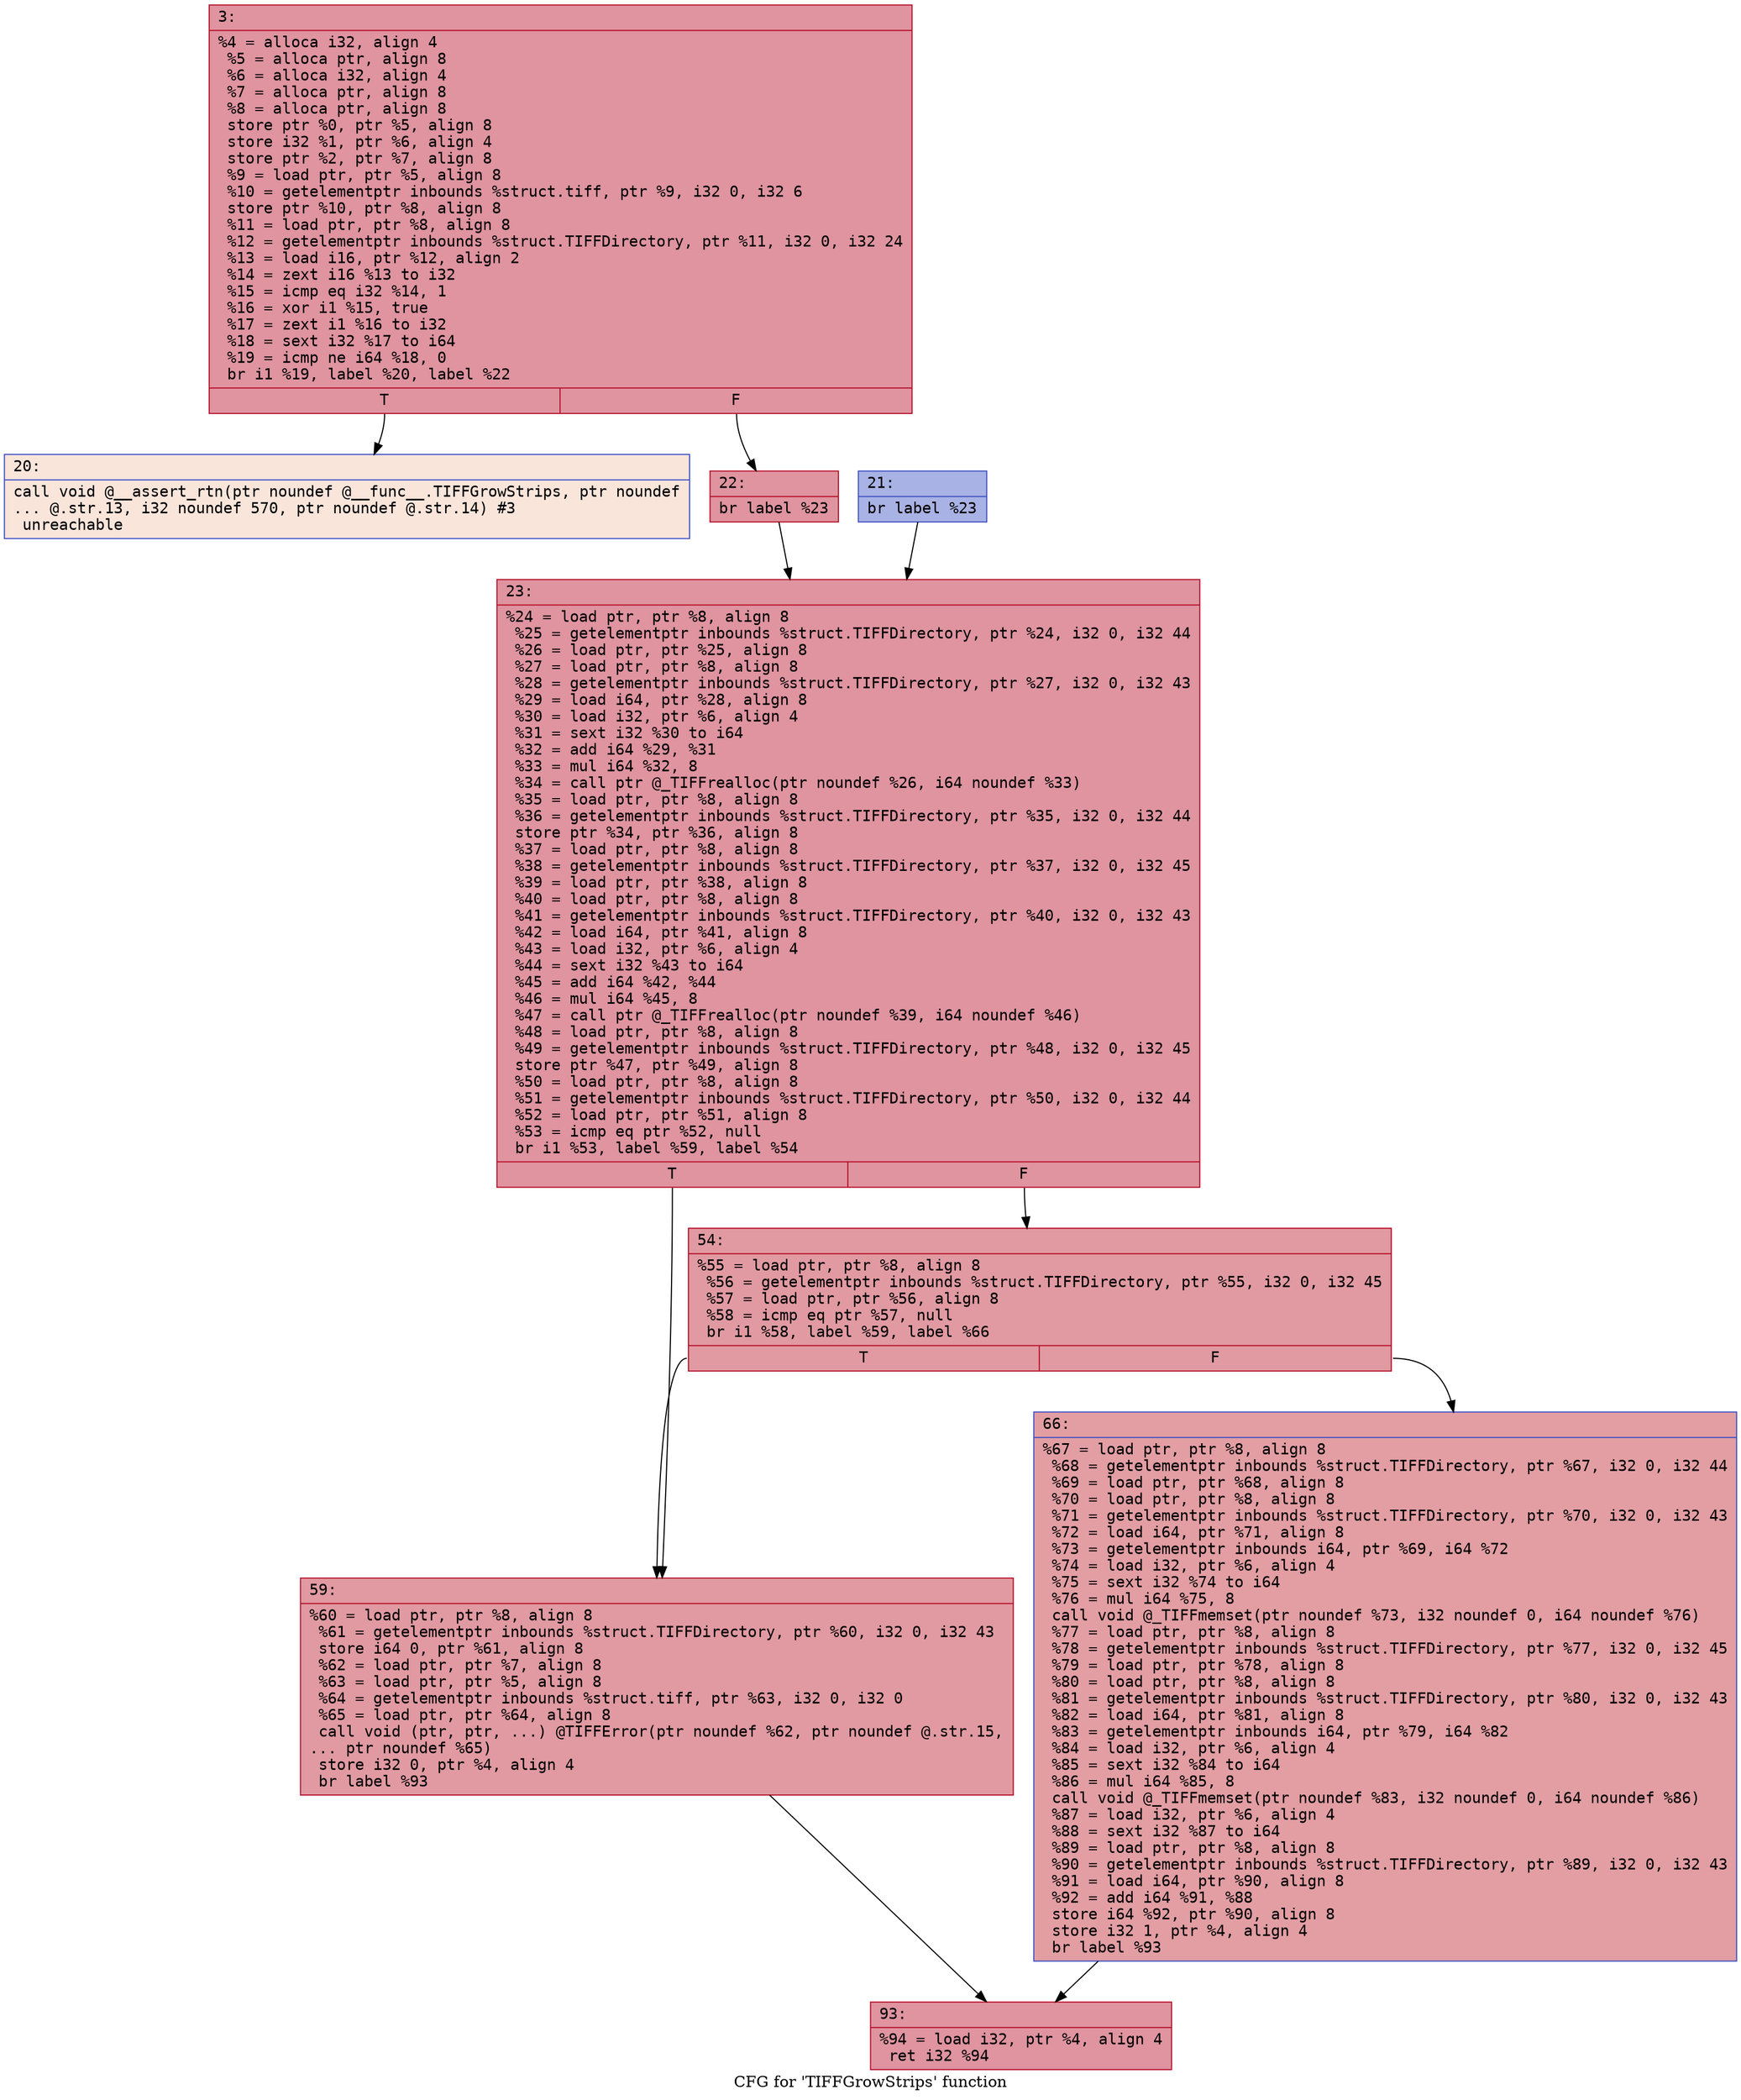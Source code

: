 digraph "CFG for 'TIFFGrowStrips' function" {
	label="CFG for 'TIFFGrowStrips' function";

	Node0x600002427430 [shape=record,color="#b70d28ff", style=filled, fillcolor="#b70d2870" fontname="Courier",label="{3:\l|  %4 = alloca i32, align 4\l  %5 = alloca ptr, align 8\l  %6 = alloca i32, align 4\l  %7 = alloca ptr, align 8\l  %8 = alloca ptr, align 8\l  store ptr %0, ptr %5, align 8\l  store i32 %1, ptr %6, align 4\l  store ptr %2, ptr %7, align 8\l  %9 = load ptr, ptr %5, align 8\l  %10 = getelementptr inbounds %struct.tiff, ptr %9, i32 0, i32 6\l  store ptr %10, ptr %8, align 8\l  %11 = load ptr, ptr %8, align 8\l  %12 = getelementptr inbounds %struct.TIFFDirectory, ptr %11, i32 0, i32 24\l  %13 = load i16, ptr %12, align 2\l  %14 = zext i16 %13 to i32\l  %15 = icmp eq i32 %14, 1\l  %16 = xor i1 %15, true\l  %17 = zext i1 %16 to i32\l  %18 = sext i32 %17 to i64\l  %19 = icmp ne i64 %18, 0\l  br i1 %19, label %20, label %22\l|{<s0>T|<s1>F}}"];
	Node0x600002427430:s0 -> Node0x600002427480[tooltip="3 -> 20\nProbability 0.00%" ];
	Node0x600002427430:s1 -> Node0x600002427520[tooltip="3 -> 22\nProbability 100.00%" ];
	Node0x600002427480 [shape=record,color="#3d50c3ff", style=filled, fillcolor="#f4c5ad70" fontname="Courier",label="{20:\l|  call void @__assert_rtn(ptr noundef @__func__.TIFFGrowStrips, ptr noundef\l... @.str.13, i32 noundef 570, ptr noundef @.str.14) #3\l  unreachable\l}"];
	Node0x6000024274d0 [shape=record,color="#3d50c3ff", style=filled, fillcolor="#3d50c370" fontname="Courier",label="{21:\l|  br label %23\l}"];
	Node0x6000024274d0 -> Node0x600002427570[tooltip="21 -> 23\nProbability 100.00%" ];
	Node0x600002427520 [shape=record,color="#b70d28ff", style=filled, fillcolor="#b70d2870" fontname="Courier",label="{22:\l|  br label %23\l}"];
	Node0x600002427520 -> Node0x600002427570[tooltip="22 -> 23\nProbability 100.00%" ];
	Node0x600002427570 [shape=record,color="#b70d28ff", style=filled, fillcolor="#b70d2870" fontname="Courier",label="{23:\l|  %24 = load ptr, ptr %8, align 8\l  %25 = getelementptr inbounds %struct.TIFFDirectory, ptr %24, i32 0, i32 44\l  %26 = load ptr, ptr %25, align 8\l  %27 = load ptr, ptr %8, align 8\l  %28 = getelementptr inbounds %struct.TIFFDirectory, ptr %27, i32 0, i32 43\l  %29 = load i64, ptr %28, align 8\l  %30 = load i32, ptr %6, align 4\l  %31 = sext i32 %30 to i64\l  %32 = add i64 %29, %31\l  %33 = mul i64 %32, 8\l  %34 = call ptr @_TIFFrealloc(ptr noundef %26, i64 noundef %33)\l  %35 = load ptr, ptr %8, align 8\l  %36 = getelementptr inbounds %struct.TIFFDirectory, ptr %35, i32 0, i32 44\l  store ptr %34, ptr %36, align 8\l  %37 = load ptr, ptr %8, align 8\l  %38 = getelementptr inbounds %struct.TIFFDirectory, ptr %37, i32 0, i32 45\l  %39 = load ptr, ptr %38, align 8\l  %40 = load ptr, ptr %8, align 8\l  %41 = getelementptr inbounds %struct.TIFFDirectory, ptr %40, i32 0, i32 43\l  %42 = load i64, ptr %41, align 8\l  %43 = load i32, ptr %6, align 4\l  %44 = sext i32 %43 to i64\l  %45 = add i64 %42, %44\l  %46 = mul i64 %45, 8\l  %47 = call ptr @_TIFFrealloc(ptr noundef %39, i64 noundef %46)\l  %48 = load ptr, ptr %8, align 8\l  %49 = getelementptr inbounds %struct.TIFFDirectory, ptr %48, i32 0, i32 45\l  store ptr %47, ptr %49, align 8\l  %50 = load ptr, ptr %8, align 8\l  %51 = getelementptr inbounds %struct.TIFFDirectory, ptr %50, i32 0, i32 44\l  %52 = load ptr, ptr %51, align 8\l  %53 = icmp eq ptr %52, null\l  br i1 %53, label %59, label %54\l|{<s0>T|<s1>F}}"];
	Node0x600002427570:s0 -> Node0x600002427610[tooltip="23 -> 59\nProbability 37.50%" ];
	Node0x600002427570:s1 -> Node0x6000024275c0[tooltip="23 -> 54\nProbability 62.50%" ];
	Node0x6000024275c0 [shape=record,color="#b70d28ff", style=filled, fillcolor="#bb1b2c70" fontname="Courier",label="{54:\l|  %55 = load ptr, ptr %8, align 8\l  %56 = getelementptr inbounds %struct.TIFFDirectory, ptr %55, i32 0, i32 45\l  %57 = load ptr, ptr %56, align 8\l  %58 = icmp eq ptr %57, null\l  br i1 %58, label %59, label %66\l|{<s0>T|<s1>F}}"];
	Node0x6000024275c0:s0 -> Node0x600002427610[tooltip="54 -> 59\nProbability 37.50%" ];
	Node0x6000024275c0:s1 -> Node0x600002427660[tooltip="54 -> 66\nProbability 62.50%" ];
	Node0x600002427610 [shape=record,color="#b70d28ff", style=filled, fillcolor="#bb1b2c70" fontname="Courier",label="{59:\l|  %60 = load ptr, ptr %8, align 8\l  %61 = getelementptr inbounds %struct.TIFFDirectory, ptr %60, i32 0, i32 43\l  store i64 0, ptr %61, align 8\l  %62 = load ptr, ptr %7, align 8\l  %63 = load ptr, ptr %5, align 8\l  %64 = getelementptr inbounds %struct.tiff, ptr %63, i32 0, i32 0\l  %65 = load ptr, ptr %64, align 8\l  call void (ptr, ptr, ...) @TIFFError(ptr noundef %62, ptr noundef @.str.15,\l... ptr noundef %65)\l  store i32 0, ptr %4, align 4\l  br label %93\l}"];
	Node0x600002427610 -> Node0x6000024276b0[tooltip="59 -> 93\nProbability 100.00%" ];
	Node0x600002427660 [shape=record,color="#3d50c3ff", style=filled, fillcolor="#be242e70" fontname="Courier",label="{66:\l|  %67 = load ptr, ptr %8, align 8\l  %68 = getelementptr inbounds %struct.TIFFDirectory, ptr %67, i32 0, i32 44\l  %69 = load ptr, ptr %68, align 8\l  %70 = load ptr, ptr %8, align 8\l  %71 = getelementptr inbounds %struct.TIFFDirectory, ptr %70, i32 0, i32 43\l  %72 = load i64, ptr %71, align 8\l  %73 = getelementptr inbounds i64, ptr %69, i64 %72\l  %74 = load i32, ptr %6, align 4\l  %75 = sext i32 %74 to i64\l  %76 = mul i64 %75, 8\l  call void @_TIFFmemset(ptr noundef %73, i32 noundef 0, i64 noundef %76)\l  %77 = load ptr, ptr %8, align 8\l  %78 = getelementptr inbounds %struct.TIFFDirectory, ptr %77, i32 0, i32 45\l  %79 = load ptr, ptr %78, align 8\l  %80 = load ptr, ptr %8, align 8\l  %81 = getelementptr inbounds %struct.TIFFDirectory, ptr %80, i32 0, i32 43\l  %82 = load i64, ptr %81, align 8\l  %83 = getelementptr inbounds i64, ptr %79, i64 %82\l  %84 = load i32, ptr %6, align 4\l  %85 = sext i32 %84 to i64\l  %86 = mul i64 %85, 8\l  call void @_TIFFmemset(ptr noundef %83, i32 noundef 0, i64 noundef %86)\l  %87 = load i32, ptr %6, align 4\l  %88 = sext i32 %87 to i64\l  %89 = load ptr, ptr %8, align 8\l  %90 = getelementptr inbounds %struct.TIFFDirectory, ptr %89, i32 0, i32 43\l  %91 = load i64, ptr %90, align 8\l  %92 = add i64 %91, %88\l  store i64 %92, ptr %90, align 8\l  store i32 1, ptr %4, align 4\l  br label %93\l}"];
	Node0x600002427660 -> Node0x6000024276b0[tooltip="66 -> 93\nProbability 100.00%" ];
	Node0x6000024276b0 [shape=record,color="#b70d28ff", style=filled, fillcolor="#b70d2870" fontname="Courier",label="{93:\l|  %94 = load i32, ptr %4, align 4\l  ret i32 %94\l}"];
}
